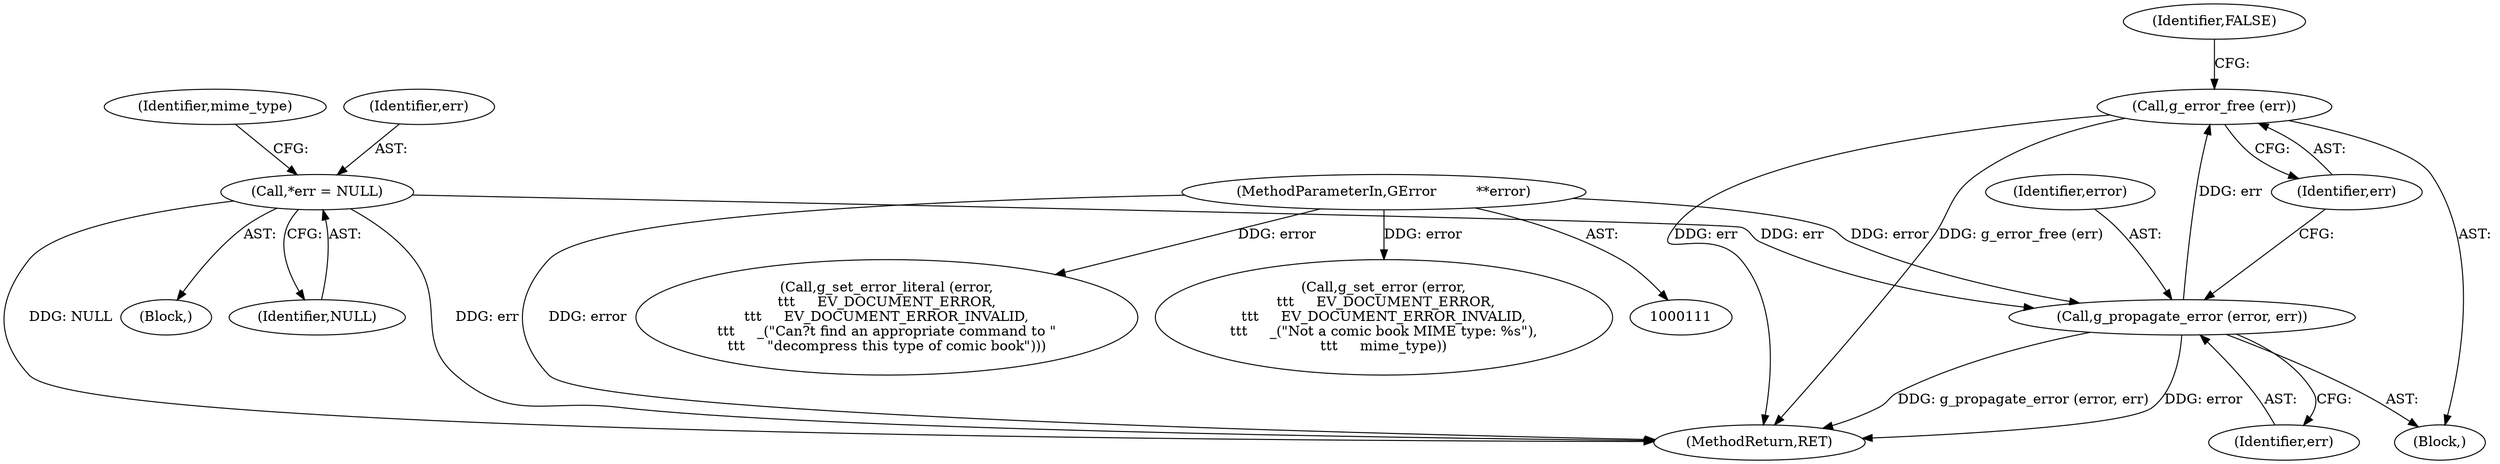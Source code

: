 digraph "0_evince_717df38fd8509bf883b70d680c9b1b3cf36732ee@API" {
"1000165" [label="(Call,g_error_free (err))"];
"1000162" [label="(Call,g_propagate_error (error, err))"];
"1000114" [label="(MethodParameterIn,GError         **error)"];
"1000121" [label="(Call,*err = NULL)"];
"1000161" [label="(Block,)"];
"1000472" [label="(MethodReturn,RET)"];
"1000127" [label="(Identifier,mime_type)"];
"1000114" [label="(MethodParameterIn,GError         **error)"];
"1000162" [label="(Call,g_propagate_error (error, err))"];
"1000464" [label="(Call,g_set_error_literal (error,\n\t\t\t     EV_DOCUMENT_ERROR,\n\t\t\t     EV_DOCUMENT_ERROR_INVALID,\n\t\t\t     _(\"Can?t find an appropriate command to \"\n\t\t\t     \"decompress this type of comic book\")))"];
"1000122" [label="(Identifier,err)"];
"1000166" [label="(Identifier,err)"];
"1000164" [label="(Identifier,err)"];
"1000121" [label="(Call,*err = NULL)"];
"1000455" [label="(Call,g_set_error (error,\n \t\t\t     EV_DOCUMENT_ERROR,\n\t\t\t     EV_DOCUMENT_ERROR_INVALID,\n\t\t\t     _(\"Not a comic book MIME type: %s\"),\n\t\t\t     mime_type))"];
"1000168" [label="(Identifier,FALSE)"];
"1000115" [label="(Block,)"];
"1000123" [label="(Identifier,NULL)"];
"1000163" [label="(Identifier,error)"];
"1000165" [label="(Call,g_error_free (err))"];
"1000165" -> "1000161"  [label="AST: "];
"1000165" -> "1000166"  [label="CFG: "];
"1000166" -> "1000165"  [label="AST: "];
"1000168" -> "1000165"  [label="CFG: "];
"1000165" -> "1000472"  [label="DDG: err"];
"1000165" -> "1000472"  [label="DDG: g_error_free (err)"];
"1000162" -> "1000165"  [label="DDG: err"];
"1000162" -> "1000161"  [label="AST: "];
"1000162" -> "1000164"  [label="CFG: "];
"1000163" -> "1000162"  [label="AST: "];
"1000164" -> "1000162"  [label="AST: "];
"1000166" -> "1000162"  [label="CFG: "];
"1000162" -> "1000472"  [label="DDG: error"];
"1000162" -> "1000472"  [label="DDG: g_propagate_error (error, err)"];
"1000114" -> "1000162"  [label="DDG: error"];
"1000121" -> "1000162"  [label="DDG: err"];
"1000114" -> "1000111"  [label="AST: "];
"1000114" -> "1000472"  [label="DDG: error"];
"1000114" -> "1000455"  [label="DDG: error"];
"1000114" -> "1000464"  [label="DDG: error"];
"1000121" -> "1000115"  [label="AST: "];
"1000121" -> "1000123"  [label="CFG: "];
"1000122" -> "1000121"  [label="AST: "];
"1000123" -> "1000121"  [label="AST: "];
"1000127" -> "1000121"  [label="CFG: "];
"1000121" -> "1000472"  [label="DDG: NULL"];
"1000121" -> "1000472"  [label="DDG: err"];
}
